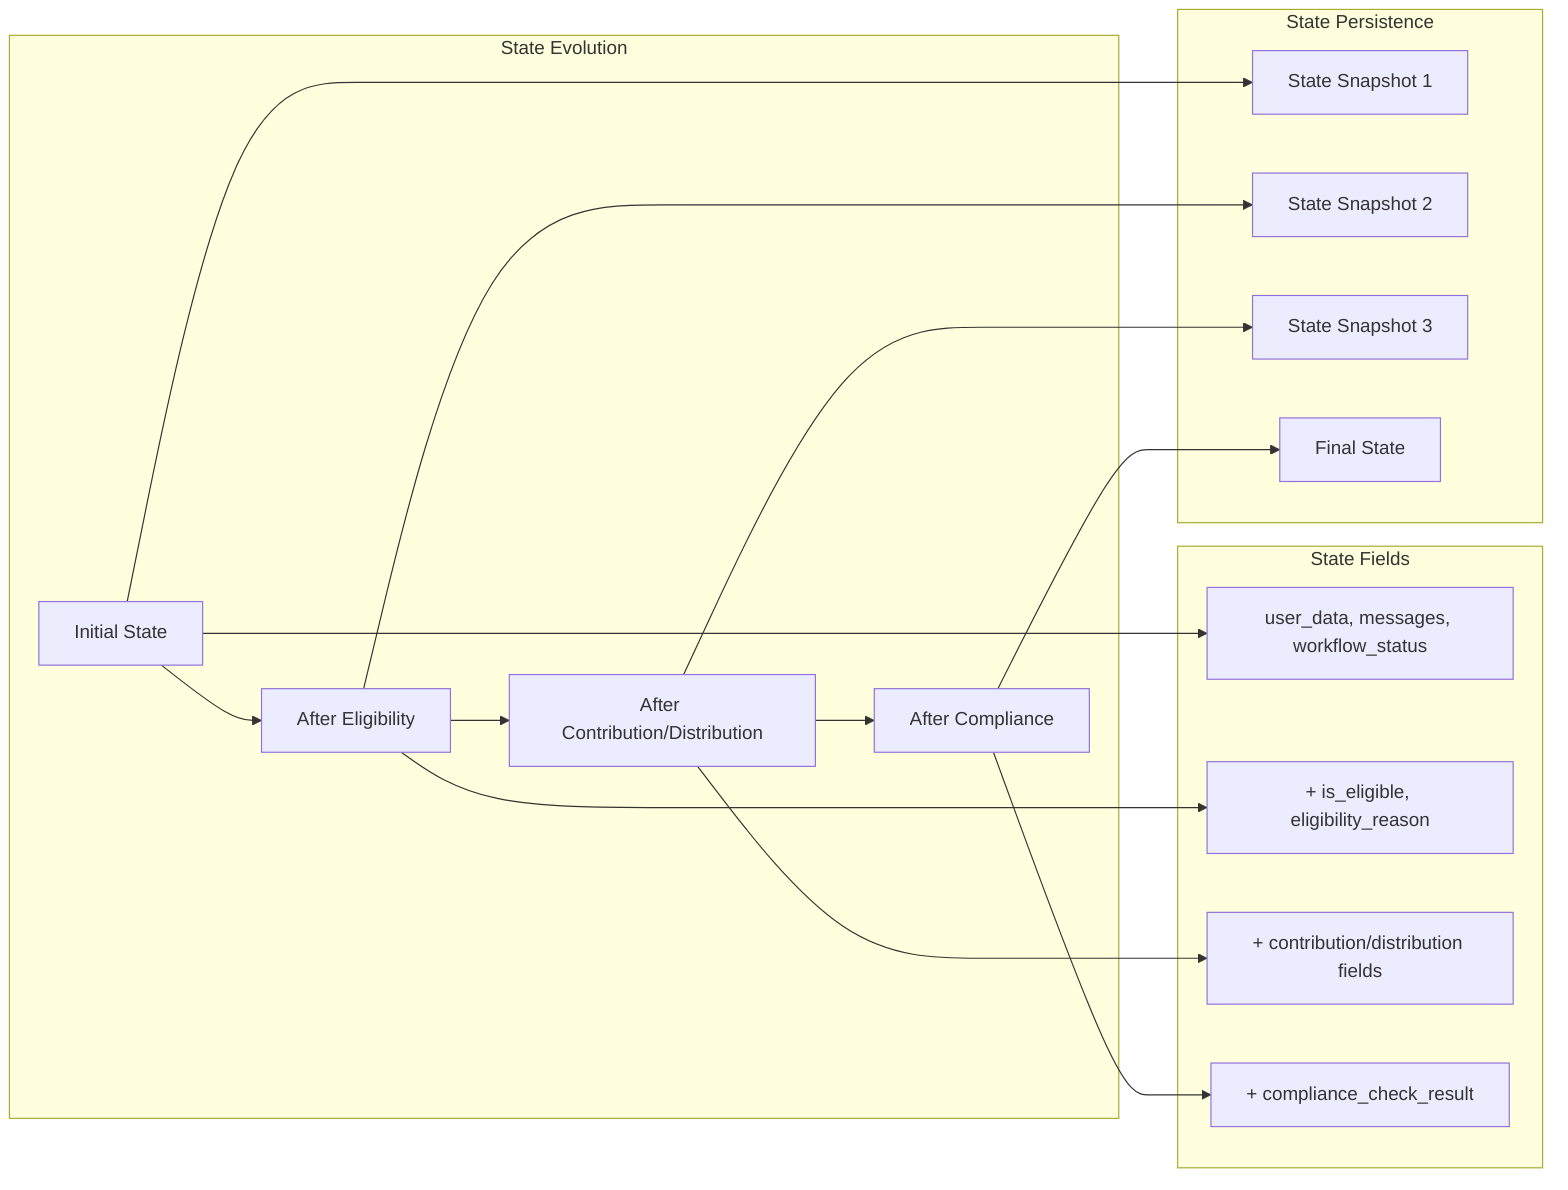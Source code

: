 graph LR
    subgraph "State Evolution"
        S1[Initial State] --> S2[After Eligibility]
        S2 --> S3[After Contribution/Distribution]
        S3 --> S4[After Compliance]
    end
    
    subgraph "State Fields"
        S1 --> F1[user_data, messages, workflow_status]
        S2 --> F2[+ is_eligible, eligibility_reason]
        S3 --> F3[+ contribution/distribution fields]
        S4 --> F4[+ compliance_check_result]
    end
    
    subgraph "State Persistence"
        S1 --> P1[State Snapshot 1]
        S2 --> P2[State Snapshot 2]
        S3 --> P3[State Snapshot 3]
        S4 --> P4[Final State]
    end